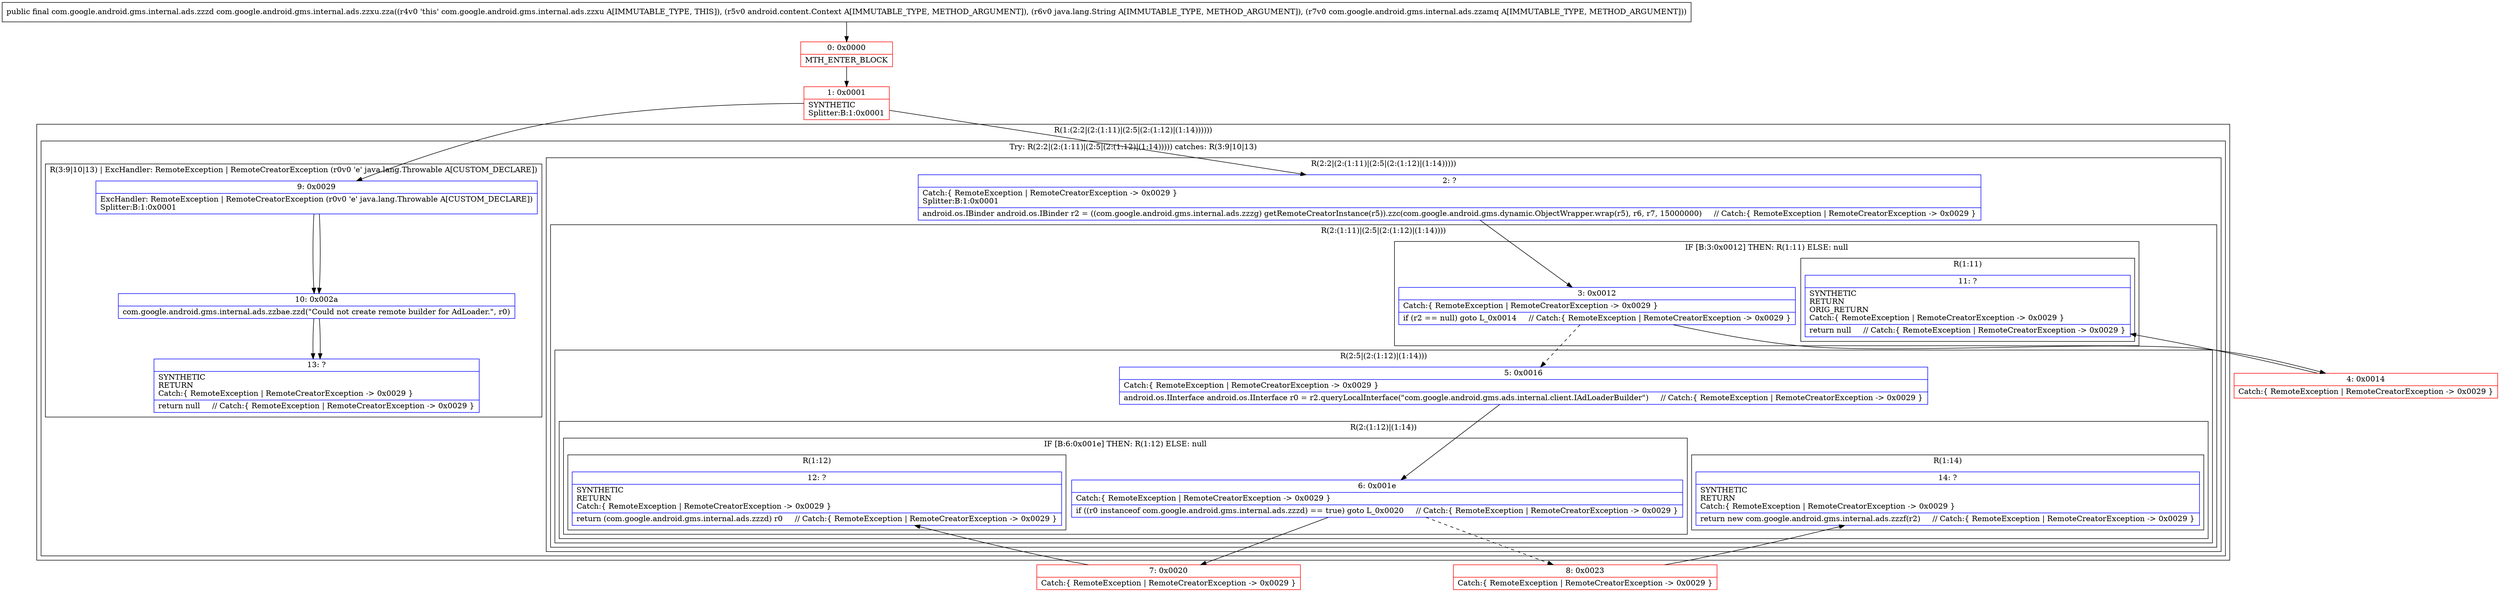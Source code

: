 digraph "CFG forcom.google.android.gms.internal.ads.zzxu.zza(Landroid\/content\/Context;Ljava\/lang\/String;Lcom\/google\/android\/gms\/internal\/ads\/zzamq;)Lcom\/google\/android\/gms\/internal\/ads\/zzzd;" {
subgraph cluster_Region_1327582183 {
label = "R(1:(2:2|(2:(1:11)|(2:5|(2:(1:12)|(1:14))))))";
node [shape=record,color=blue];
subgraph cluster_TryCatchRegion_2111082424 {
label = "Try: R(2:2|(2:(1:11)|(2:5|(2:(1:12)|(1:14))))) catches: R(3:9|10|13)";
node [shape=record,color=blue];
subgraph cluster_Region_1454433224 {
label = "R(2:2|(2:(1:11)|(2:5|(2:(1:12)|(1:14)))))";
node [shape=record,color=blue];
Node_2 [shape=record,label="{2\:\ ?|Catch:\{ RemoteException \| RemoteCreatorException \-\> 0x0029 \}\lSplitter:B:1:0x0001\l|android.os.IBinder android.os.IBinder r2 = ((com.google.android.gms.internal.ads.zzzg) getRemoteCreatorInstance(r5)).zzc(com.google.android.gms.dynamic.ObjectWrapper.wrap(r5), r6, r7, 15000000)     \/\/ Catch:\{ RemoteException \| RemoteCreatorException \-\> 0x0029 \}\l}"];
subgraph cluster_Region_649416236 {
label = "R(2:(1:11)|(2:5|(2:(1:12)|(1:14))))";
node [shape=record,color=blue];
subgraph cluster_IfRegion_254689281 {
label = "IF [B:3:0x0012] THEN: R(1:11) ELSE: null";
node [shape=record,color=blue];
Node_3 [shape=record,label="{3\:\ 0x0012|Catch:\{ RemoteException \| RemoteCreatorException \-\> 0x0029 \}\l|if (r2 == null) goto L_0x0014     \/\/ Catch:\{ RemoteException \| RemoteCreatorException \-\> 0x0029 \}\l}"];
subgraph cluster_Region_560146955 {
label = "R(1:11)";
node [shape=record,color=blue];
Node_11 [shape=record,label="{11\:\ ?|SYNTHETIC\lRETURN\lORIG_RETURN\lCatch:\{ RemoteException \| RemoteCreatorException \-\> 0x0029 \}\l|return null     \/\/ Catch:\{ RemoteException \| RemoteCreatorException \-\> 0x0029 \}\l}"];
}
}
subgraph cluster_Region_1120301847 {
label = "R(2:5|(2:(1:12)|(1:14)))";
node [shape=record,color=blue];
Node_5 [shape=record,label="{5\:\ 0x0016|Catch:\{ RemoteException \| RemoteCreatorException \-\> 0x0029 \}\l|android.os.IInterface android.os.IInterface r0 = r2.queryLocalInterface(\"com.google.android.gms.ads.internal.client.IAdLoaderBuilder\")     \/\/ Catch:\{ RemoteException \| RemoteCreatorException \-\> 0x0029 \}\l}"];
subgraph cluster_Region_1683502003 {
label = "R(2:(1:12)|(1:14))";
node [shape=record,color=blue];
subgraph cluster_IfRegion_238277452 {
label = "IF [B:6:0x001e] THEN: R(1:12) ELSE: null";
node [shape=record,color=blue];
Node_6 [shape=record,label="{6\:\ 0x001e|Catch:\{ RemoteException \| RemoteCreatorException \-\> 0x0029 \}\l|if ((r0 instanceof com.google.android.gms.internal.ads.zzzd) == true) goto L_0x0020     \/\/ Catch:\{ RemoteException \| RemoteCreatorException \-\> 0x0029 \}\l}"];
subgraph cluster_Region_1944102083 {
label = "R(1:12)";
node [shape=record,color=blue];
Node_12 [shape=record,label="{12\:\ ?|SYNTHETIC\lRETURN\lCatch:\{ RemoteException \| RemoteCreatorException \-\> 0x0029 \}\l|return (com.google.android.gms.internal.ads.zzzd) r0     \/\/ Catch:\{ RemoteException \| RemoteCreatorException \-\> 0x0029 \}\l}"];
}
}
subgraph cluster_Region_1607255518 {
label = "R(1:14)";
node [shape=record,color=blue];
Node_14 [shape=record,label="{14\:\ ?|SYNTHETIC\lRETURN\lCatch:\{ RemoteException \| RemoteCreatorException \-\> 0x0029 \}\l|return new com.google.android.gms.internal.ads.zzzf(r2)     \/\/ Catch:\{ RemoteException \| RemoteCreatorException \-\> 0x0029 \}\l}"];
}
}
}
}
}
subgraph cluster_Region_1026083279 {
label = "R(3:9|10|13) | ExcHandler: RemoteException \| RemoteCreatorException (r0v0 'e' java.lang.Throwable A[CUSTOM_DECLARE])\l";
node [shape=record,color=blue];
Node_9 [shape=record,label="{9\:\ 0x0029|ExcHandler: RemoteException \| RemoteCreatorException (r0v0 'e' java.lang.Throwable A[CUSTOM_DECLARE])\lSplitter:B:1:0x0001\l}"];
Node_10 [shape=record,label="{10\:\ 0x002a|com.google.android.gms.internal.ads.zzbae.zzd(\"Could not create remote builder for AdLoader.\", r0)\l}"];
Node_13 [shape=record,label="{13\:\ ?|SYNTHETIC\lRETURN\lCatch:\{ RemoteException \| RemoteCreatorException \-\> 0x0029 \}\l|return null     \/\/ Catch:\{ RemoteException \| RemoteCreatorException \-\> 0x0029 \}\l}"];
}
}
}
subgraph cluster_Region_1026083279 {
label = "R(3:9|10|13) | ExcHandler: RemoteException \| RemoteCreatorException (r0v0 'e' java.lang.Throwable A[CUSTOM_DECLARE])\l";
node [shape=record,color=blue];
Node_9 [shape=record,label="{9\:\ 0x0029|ExcHandler: RemoteException \| RemoteCreatorException (r0v0 'e' java.lang.Throwable A[CUSTOM_DECLARE])\lSplitter:B:1:0x0001\l}"];
Node_10 [shape=record,label="{10\:\ 0x002a|com.google.android.gms.internal.ads.zzbae.zzd(\"Could not create remote builder for AdLoader.\", r0)\l}"];
Node_13 [shape=record,label="{13\:\ ?|SYNTHETIC\lRETURN\lCatch:\{ RemoteException \| RemoteCreatorException \-\> 0x0029 \}\l|return null     \/\/ Catch:\{ RemoteException \| RemoteCreatorException \-\> 0x0029 \}\l}"];
}
Node_0 [shape=record,color=red,label="{0\:\ 0x0000|MTH_ENTER_BLOCK\l}"];
Node_1 [shape=record,color=red,label="{1\:\ 0x0001|SYNTHETIC\lSplitter:B:1:0x0001\l}"];
Node_4 [shape=record,color=red,label="{4\:\ 0x0014|Catch:\{ RemoteException \| RemoteCreatorException \-\> 0x0029 \}\l}"];
Node_7 [shape=record,color=red,label="{7\:\ 0x0020|Catch:\{ RemoteException \| RemoteCreatorException \-\> 0x0029 \}\l}"];
Node_8 [shape=record,color=red,label="{8\:\ 0x0023|Catch:\{ RemoteException \| RemoteCreatorException \-\> 0x0029 \}\l}"];
MethodNode[shape=record,label="{public final com.google.android.gms.internal.ads.zzzd com.google.android.gms.internal.ads.zzxu.zza((r4v0 'this' com.google.android.gms.internal.ads.zzxu A[IMMUTABLE_TYPE, THIS]), (r5v0 android.content.Context A[IMMUTABLE_TYPE, METHOD_ARGUMENT]), (r6v0 java.lang.String A[IMMUTABLE_TYPE, METHOD_ARGUMENT]), (r7v0 com.google.android.gms.internal.ads.zzamq A[IMMUTABLE_TYPE, METHOD_ARGUMENT])) }"];
MethodNode -> Node_0;
Node_2 -> Node_3;
Node_3 -> Node_4;
Node_3 -> Node_5[style=dashed];
Node_5 -> Node_6;
Node_6 -> Node_7;
Node_6 -> Node_8[style=dashed];
Node_9 -> Node_10;
Node_10 -> Node_13;
Node_9 -> Node_10;
Node_10 -> Node_13;
Node_0 -> Node_1;
Node_1 -> Node_2;
Node_1 -> Node_9;
Node_4 -> Node_11;
Node_7 -> Node_12;
Node_8 -> Node_14;
}

